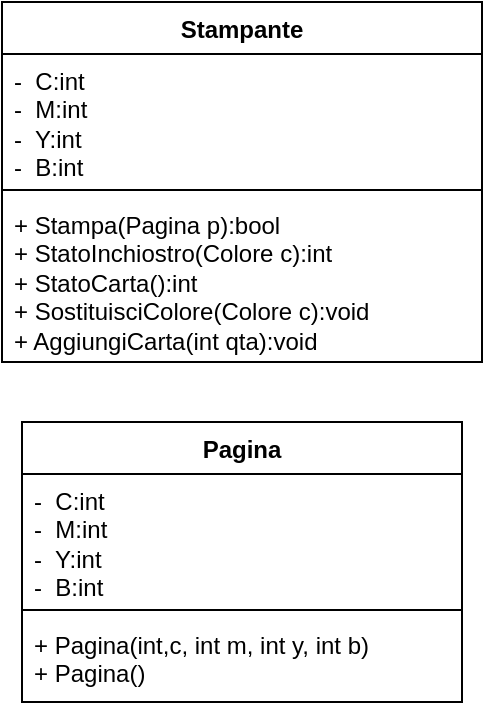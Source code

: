 <mxfile version="22.1.5" type="device">
  <diagram name="Pagina-1" id="CdhCDBlfEBfA4CkSd_Pl">
    <mxGraphModel dx="527" dy="581" grid="1" gridSize="10" guides="1" tooltips="1" connect="1" arrows="1" fold="1" page="1" pageScale="1" pageWidth="827" pageHeight="1169" math="0" shadow="0">
      <root>
        <mxCell id="0" />
        <mxCell id="1" parent="0" />
        <mxCell id="7RthDgZlHl017tQfueaz-1" value="Stampante" style="swimlane;fontStyle=1;align=center;verticalAlign=top;childLayout=stackLayout;horizontal=1;startSize=26;horizontalStack=0;resizeParent=1;resizeParentMax=0;resizeLast=0;collapsible=1;marginBottom=0;whiteSpace=wrap;html=1;" vertex="1" parent="1">
          <mxGeometry x="330" y="130" width="240" height="180" as="geometry" />
        </mxCell>
        <mxCell id="7RthDgZlHl017tQfueaz-2" value="-&amp;nbsp; C:int&lt;br&gt;-&amp;nbsp; M:int&lt;br&gt;-&amp;nbsp; Y:int&lt;br&gt;-&amp;nbsp; B:int" style="text;strokeColor=none;fillColor=none;align=left;verticalAlign=top;spacingLeft=4;spacingRight=4;overflow=hidden;rotatable=0;points=[[0,0.5],[1,0.5]];portConstraint=eastwest;whiteSpace=wrap;html=1;" vertex="1" parent="7RthDgZlHl017tQfueaz-1">
          <mxGeometry y="26" width="240" height="64" as="geometry" />
        </mxCell>
        <mxCell id="7RthDgZlHl017tQfueaz-3" value="" style="line;strokeWidth=1;fillColor=none;align=left;verticalAlign=middle;spacingTop=-1;spacingLeft=3;spacingRight=3;rotatable=0;labelPosition=right;points=[];portConstraint=eastwest;strokeColor=inherit;" vertex="1" parent="7RthDgZlHl017tQfueaz-1">
          <mxGeometry y="90" width="240" height="8" as="geometry" />
        </mxCell>
        <mxCell id="7RthDgZlHl017tQfueaz-4" value="+ Stampa(Pagina p):bool&lt;br&gt;+ StatoInchiostro(Colore c):int&lt;br&gt;+ StatoCarta():int&lt;br&gt;+ SostituisciColore(Colore c):void&lt;br&gt;+ AggiungiCarta(int qta):void" style="text;strokeColor=none;fillColor=none;align=left;verticalAlign=top;spacingLeft=4;spacingRight=4;overflow=hidden;rotatable=0;points=[[0,0.5],[1,0.5]];portConstraint=eastwest;whiteSpace=wrap;html=1;" vertex="1" parent="7RthDgZlHl017tQfueaz-1">
          <mxGeometry y="98" width="240" height="82" as="geometry" />
        </mxCell>
        <mxCell id="7RthDgZlHl017tQfueaz-5" value="Pagina" style="swimlane;fontStyle=1;align=center;verticalAlign=top;childLayout=stackLayout;horizontal=1;startSize=26;horizontalStack=0;resizeParent=1;resizeParentMax=0;resizeLast=0;collapsible=1;marginBottom=0;whiteSpace=wrap;html=1;" vertex="1" parent="1">
          <mxGeometry x="340" y="340" width="220" height="140" as="geometry" />
        </mxCell>
        <mxCell id="7RthDgZlHl017tQfueaz-6" value="-&amp;nbsp; C:int&lt;br style=&quot;border-color: var(--border-color);&quot;&gt;-&amp;nbsp; M:int&lt;br style=&quot;border-color: var(--border-color);&quot;&gt;-&amp;nbsp; Y:int&lt;br style=&quot;border-color: var(--border-color);&quot;&gt;-&amp;nbsp; B:int" style="text;strokeColor=none;fillColor=none;align=left;verticalAlign=top;spacingLeft=4;spacingRight=4;overflow=hidden;rotatable=0;points=[[0,0.5],[1,0.5]];portConstraint=eastwest;whiteSpace=wrap;html=1;" vertex="1" parent="7RthDgZlHl017tQfueaz-5">
          <mxGeometry y="26" width="220" height="64" as="geometry" />
        </mxCell>
        <mxCell id="7RthDgZlHl017tQfueaz-7" value="" style="line;strokeWidth=1;fillColor=none;align=left;verticalAlign=middle;spacingTop=-1;spacingLeft=3;spacingRight=3;rotatable=0;labelPosition=right;points=[];portConstraint=eastwest;strokeColor=inherit;" vertex="1" parent="7RthDgZlHl017tQfueaz-5">
          <mxGeometry y="90" width="220" height="8" as="geometry" />
        </mxCell>
        <mxCell id="7RthDgZlHl017tQfueaz-8" value="+ Pagina(int,c, int m, int y, int b)&lt;br&gt;+ Pagina()" style="text;strokeColor=none;fillColor=none;align=left;verticalAlign=top;spacingLeft=4;spacingRight=4;overflow=hidden;rotatable=0;points=[[0,0.5],[1,0.5]];portConstraint=eastwest;whiteSpace=wrap;html=1;" vertex="1" parent="7RthDgZlHl017tQfueaz-5">
          <mxGeometry y="98" width="220" height="42" as="geometry" />
        </mxCell>
      </root>
    </mxGraphModel>
  </diagram>
</mxfile>

